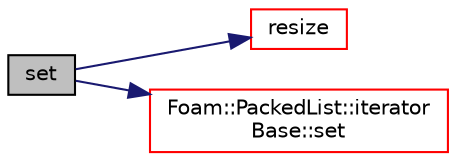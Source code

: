 digraph "set"
{
  bgcolor="transparent";
  edge [fontname="Helvetica",fontsize="10",labelfontname="Helvetica",labelfontsize="10"];
  node [fontname="Helvetica",fontsize="10",shape=record];
  rankdir="LR";
  Node1 [label="set",height=0.2,width=0.4,color="black", fillcolor="grey75", style="filled", fontcolor="black"];
  Node1 -> Node2 [color="midnightblue",fontsize="10",style="solid",fontname="Helvetica"];
  Node2 [label="resize",height=0.2,width=0.4,color="red",URL="$a01756.html#a269162b4a99f0b5255951cfe3309f517",tooltip="Reset addressable list size, does not shrink the allocated size. "];
  Node1 -> Node3 [color="midnightblue",fontsize="10",style="solid",fontname="Helvetica"];
  Node3 [label="Foam::PackedList::iterator\lBase::set",height=0.2,width=0.4,color="red",URL="$a01212.html#aa3b41d3aa0522ba6ebd9ebd38e523184",tooltip="Set value, returning true if changed, no range-checking. "];
}
